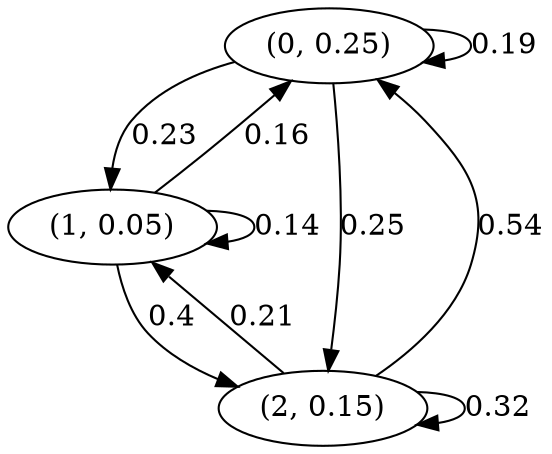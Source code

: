 digraph {
    0 [ label = "(0, 0.25)" ]
    1 [ label = "(1, 0.05)" ]
    2 [ label = "(2, 0.15)" ]
    0 -> 0 [ label = "0.19" ]
    1 -> 1 [ label = "0.14" ]
    2 -> 2 [ label = "0.32" ]
    1 -> 0 [ label = "0.16" ]
    2 -> 0 [ label = "0.54" ]
    0 -> 1 [ label = "0.23" ]
    2 -> 1 [ label = "0.21" ]
    0 -> 2 [ label = "0.25" ]
    1 -> 2 [ label = "0.4" ]
}

